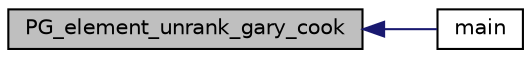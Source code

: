 digraph "PG_element_unrank_gary_cook"
{
  edge [fontname="Helvetica",fontsize="10",labelfontname="Helvetica",labelfontsize="10"];
  node [fontname="Helvetica",fontsize="10",shape=record];
  rankdir="LR";
  Node14316 [label="PG_element_unrank_gary_cook",height=0.2,width=0.4,color="black", fillcolor="grey75", style="filled", fontcolor="black"];
  Node14316 -> Node14317 [dir="back",color="midnightblue",fontsize="10",style="solid",fontname="Helvetica"];
  Node14317 [label="main",height=0.2,width=0.4,color="black", fillcolor="white", style="filled",URL="$d2/dd6/k__arc__lifting_8_c.html#a3c04138a5bfe5d72780bb7e82a18e627"];
}
